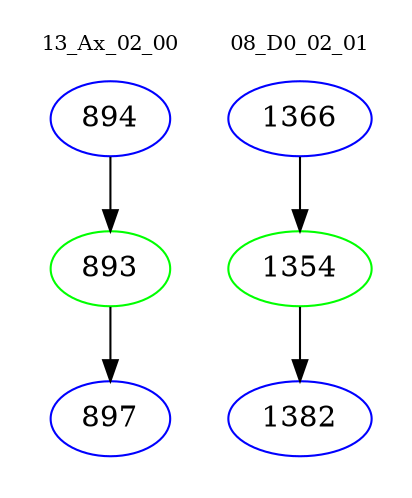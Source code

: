 digraph{
subgraph cluster_0 {
color = white
label = "13_Ax_02_00";
fontsize=10;
T0_894 [label="894", color="blue"]
T0_894 -> T0_893 [color="black"]
T0_893 [label="893", color="green"]
T0_893 -> T0_897 [color="black"]
T0_897 [label="897", color="blue"]
}
subgraph cluster_1 {
color = white
label = "08_D0_02_01";
fontsize=10;
T1_1366 [label="1366", color="blue"]
T1_1366 -> T1_1354 [color="black"]
T1_1354 [label="1354", color="green"]
T1_1354 -> T1_1382 [color="black"]
T1_1382 [label="1382", color="blue"]
}
}
